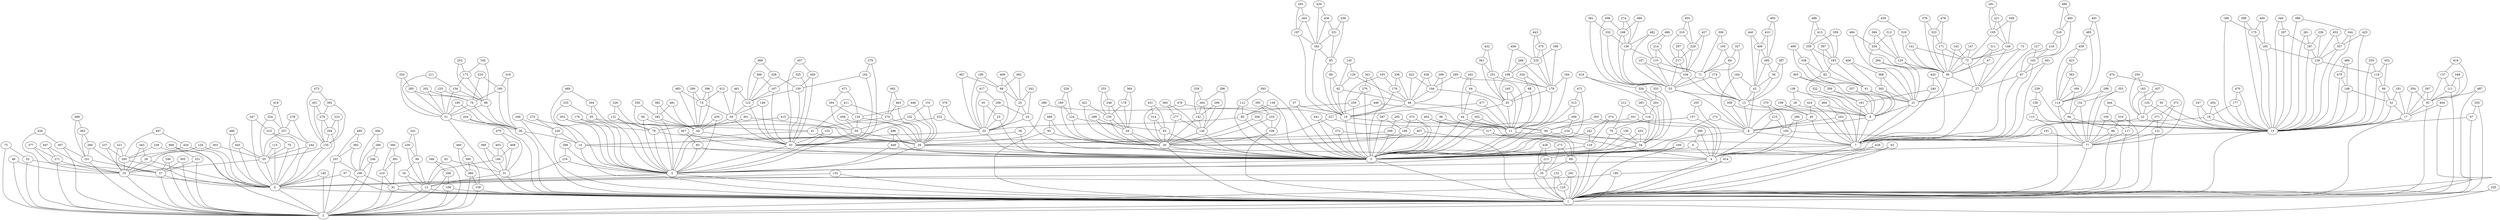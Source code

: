 graph grafoDorogovtsev_500  {
0;
1;
2;
3;
4;
5;
6;
7;
8;
9;
10;
11;
12;
13;
14;
15;
16;
17;
18;
19;
20;
21;
22;
23;
24;
25;
26;
27;
28;
29;
30;
31;
32;
33;
34;
35;
36;
37;
38;
39;
40;
41;
42;
43;
44;
45;
46;
47;
48;
49;
50;
51;
52;
53;
54;
55;
56;
57;
58;
59;
60;
61;
62;
63;
64;
65;
66;
67;
68;
69;
70;
71;
72;
73;
74;
75;
76;
77;
78;
79;
80;
81;
82;
83;
84;
85;
86;
87;
88;
89;
90;
91;
92;
93;
94;
95;
96;
97;
98;
99;
100;
101;
102;
103;
104;
105;
106;
107;
108;
109;
110;
111;
112;
113;
114;
115;
116;
117;
118;
119;
120;
121;
122;
123;
124;
125;
126;
127;
128;
129;
130;
131;
132;
133;
134;
135;
136;
137;
138;
139;
140;
141;
142;
143;
144;
145;
146;
147;
148;
149;
150;
151;
152;
153;
154;
155;
156;
157;
158;
159;
160;
161;
162;
163;
164;
165;
166;
167;
168;
169;
170;
171;
172;
173;
174;
175;
176;
177;
178;
179;
180;
181;
182;
183;
184;
185;
186;
187;
188;
189;
190;
191;
192;
193;
194;
195;
196;
197;
198;
199;
200;
201;
202;
203;
204;
205;
206;
207;
208;
209;
210;
211;
212;
213;
214;
215;
216;
217;
218;
219;
220;
221;
222;
223;
224;
225;
226;
227;
228;
229;
230;
231;
232;
233;
234;
235;
236;
237;
238;
239;
240;
241;
242;
243;
244;
245;
246;
247;
248;
249;
250;
251;
252;
253;
254;
255;
256;
257;
258;
259;
260;
261;
262;
263;
264;
265;
266;
267;
268;
269;
270;
271;
272;
273;
274;
275;
276;
277;
278;
279;
280;
281;
282;
283;
284;
285;
286;
287;
288;
289;
290;
291;
292;
293;
294;
295;
296;
297;
298;
299;
300;
301;
302;
303;
304;
305;
306;
307;
308;
309;
310;
311;
312;
313;
314;
315;
316;
317;
318;
319;
320;
321;
322;
323;
324;
325;
326;
327;
328;
329;
330;
331;
332;
333;
334;
335;
336;
337;
338;
339;
340;
341;
342;
343;
344;
345;
346;
347;
348;
349;
350;
351;
352;
353;
354;
355;
356;
357;
358;
359;
360;
361;
362;
363;
364;
365;
366;
367;
368;
369;
370;
371;
372;
373;
374;
375;
376;
377;
378;
379;
380;
381;
382;
383;
384;
385;
386;
387;
388;
389;
390;
391;
392;
393;
394;
395;
396;
397;
398;
399;
400;
401;
402;
403;
404;
405;
406;
407;
408;
409;
410;
411;
412;
413;
414;
415;
416;
417;
418;
419;
420;
421;
422;
423;
424;
425;
426;
427;
428;
429;
430;
431;
432;
433;
434;
435;
436;
437;
438;
439;
440;
441;
442;
443;
444;
445;
446;
447;
448;
449;
450;
451;
452;
453;
454;
455;
456;
457;
458;
459;
460;
461;
462;
463;
464;
465;
466;
467;
468;
469;
470;
471;
472;
473;
474;
475;
476;
477;
478;
479;
480;
481;
482;
483;
484;
485;
486;
487;
488;
489;
490;
491;
492;
493;
494;
495;
496;
497;
498;
499;
0 -- 1;
0 -- 2;
1 -- 2;
3 -- 0;
3 -- 1;
4 -- 3;
4 -- 1;
5 -- 3;
5 -- 1;
6 -- 4;
6 -- 3;
7 -- 5;
7 -- 1;
8 -- 7;
8 -- 5;
9 -- 8;
9 -- 7;
10 -- 0;
10 -- 2;
11 -- 7;
11 -- 5;
12 -- 1;
12 -- 2;
13 -- 9;
13 -- 8;
14 -- 5;
14 -- 1;
15 -- 7;
15 -- 1;
16 -- 12;
16 -- 1;
17 -- 15;
17 -- 1;
18 -- 15;
18 -- 7;
19 -- 11;
19 -- 5;
20 -- 14;
20 -- 5;
21 -- 9;
21 -- 7;
22 -- 15;
22 -- 7;
23 -- 20;
23 -- 5;
24 -- 20;
24 -- 5;
25 -- 24;
25 -- 20;
26 -- 10;
26 -- 0;
27 -- 21;
27 -- 7;
28 -- 9;
28 -- 8;
29 -- 4;
29 -- 3;
30 -- 5;
30 -- 1;
31 -- 12;
31 -- 1;
32 -- 17;
32 -- 15;
33 -- 5;
33 -- 3;
34 -- 5;
34 -- 1;
35 -- 12;
35 -- 1;
36 -- 27;
36 -- 21;
37 -- 0;
37 -- 2;
38 -- 14;
38 -- 1;
39 -- 33;
39 -- 5;
40 -- 8;
40 -- 7;
41 -- 29;
41 -- 3;
42 -- 13;
42 -- 8;
43 -- 4;
43 -- 1;
44 -- 11;
44 -- 5;
45 -- 44;
45 -- 11;
46 -- 10;
46 -- 2;
47 -- 36;
47 -- 27;
48 -- 19;
48 -- 11;
49 -- 33;
49 -- 3;
50 -- 22;
50 -- 15;
51 -- 38;
51 -- 1;
52 -- 37;
52 -- 2;
53 -- 13;
53 -- 8;
54 -- 49;
54 -- 33;
55 -- 10;
55 -- 0;
56 -- 42;
56 -- 13;
57 -- 19;
57 -- 5;
58 -- 49;
58 -- 3;
59 -- 30;
59 -- 5;
60 -- 29;
60 -- 3;
61 -- 21;
61 -- 9;
62 -- 48;
62 -- 19;
63 -- 30;
63 -- 5;
64 -- 45;
64 -- 44;
65 -- 60;
65 -- 3;
66 -- 32;
66 -- 15;
67 -- 15;
67 -- 1;
68 -- 25;
68 -- 20;
69 -- 35;
69 -- 1;
70 -- 55;
70 -- 0;
71 -- 53;
71 -- 13;
72 -- 36;
72 -- 27;
73 -- 72;
73 -- 27;
74 -- 54;
74 -- 49;
75 -- 52;
75 -- 2;
76 -- 51;
76 -- 38;
77 -- 4;
77 -- 1;
78 -- 34;
78 -- 5;
79 -- 29;
79 -- 3;
80 -- 20;
80 -- 5;
81 -- 23;
81 -- 20;
82 -- 61;
82 -- 9;
83 -- 5;
83 -- 3;
84 -- 71;
84 -- 13;
85 -- 30;
85 -- 1;
86 -- 77;
86 -- 1;
87 -- 27;
87 -- 7;
88 -- 45;
88 -- 11;
89 -- 62;
89 -- 19;
90 -- 29;
90 -- 4;
91 -- 1;
91 -- 2;
92 -- 31;
92 -- 12;
93 -- 17;
93 -- 1;
94 -- 86;
94 -- 77;
95 -- 89;
95 -- 19;
96 -- 11;
96 -- 5;
97 -- 0;
97 -- 1;
98 -- 51;
98 -- 38;
99 -- 16;
99 -- 12;
100 -- 77;
100 -- 4;
101 -- 37;
101 -- 2;
102 -- 60;
102 -- 29;
103 -- 87;
103 -- 7;
104 -- 53;
104 -- 13;
105 -- 84;
105 -- 71;
106 -- 30;
106 -- 1;
107 -- 104;
107 -- 53;
108 -- 1;
108 -- 2;
109 -- 5;
109 -- 1;
110 -- 71;
110 -- 53;
111 -- 93;
111 -- 1;
112 -- 80;
112 -- 5;
113 -- 15;
113 -- 1;
114 -- 94;
114 -- 77;
115 -- 55;
115 -- 0;
116 -- 78;
116 -- 34;
117 -- 77;
117 -- 1;
118 -- 5;
118 -- 1;
119 -- 66;
119 -- 15;
120 -- 22;
120 -- 15;
121 -- 77;
121 -- 1;
122 -- 54;
122 -- 33;
123 -- 1;
123 -- 2;
124 -- 63;
124 -- 30;
125 -- 36;
125 -- 21;
126 -- 26;
126 -- 0;
127 -- 103;
127 -- 7;
128 -- 119;
128 -- 15;
129 -- 62;
129 -- 48;
130 -- 30;
130 -- 5;
131 -- 79;
131 -- 3;
132 -- 91;
132 -- 1;
133 -- 123;
133 -- 1;
134 -- 60;
134 -- 29;
135 -- 55;
135 -- 0;
136 -- 110;
136 -- 53;
137 -- 111;
137 -- 93;
138 -- 28;
138 -- 9;
139 -- 80;
139 -- 5;
140 -- 0;
140 -- 2;
141 -- 72;
141 -- 36;
142 -- 130;
142 -- 30;
143 -- 72;
143 -- 36;
144 -- 31;
144 -- 12;
145 -- 129;
145 -- 62;
146 -- 54;
146 -- 33;
147 -- 72;
147 -- 36;
148 -- 32;
148 -- 15;
149 -- 72;
149 -- 27;
150 -- 122;
150 -- 33;
151 -- 102;
151 -- 29;
152 -- 94;
152 -- 77;
153 -- 33;
153 -- 3;
154 -- 98;
154 -- 51;
155 -- 59;
155 -- 30;
156 -- 34;
156 -- 5;
157 -- 90;
157 -- 4;
158 -- 113;
158 -- 15;
159 -- 1;
159 -- 2;
160 -- 76;
160 -- 38;
161 -- 9;
161 -- 7;
162 -- 150;
162 -- 33;
163 -- 120;
163 -- 22;
164 -- 42;
164 -- 8;
165 -- 128;
165 -- 15;
166 -- 124;
166 -- 30;
167 -- 122;
167 -- 33;
168 -- 136;
168 -- 53;
169 -- 114;
169 -- 94;
170 -- 41;
170 -- 3;
171 -- 72;
171 -- 36;
172 -- 154;
172 -- 98;
173 -- 8;
173 -- 5;
174 -- 53;
174 -- 13;
175 -- 165;
175 -- 15;
176 -- 48;
176 -- 19;
177 -- 18;
177 -- 15;
178 -- 155;
178 -- 59;
179 -- 45;
179 -- 11;
180 -- 91;
180 -- 1;
181 -- 32;
181 -- 17;
182 -- 95;
182 -- 19;
183 -- 82;
183 -- 61;
184 -- 179;
184 -- 11;
185 -- 51;
185 -- 38;
186 -- 37;
186 -- 2;
187 -- 128;
187 -- 15;
188 -- 175;
188 -- 15;
189 -- 30;
189 -- 5;
190 -- 68;
190 -- 20;
191 -- 77;
191 -- 4;
192 -- 172;
192 -- 98;
193 -- 176;
193 -- 19;
194 -- 48;
194 -- 11;
195 -- 149;
195 -- 72;
196 -- 91;
196 -- 2;
197 -- 182;
197 -- 19;
198 -- 179;
198 -- 45;
199 -- 40;
199 -- 7;
200 -- 10;
200 -- 0;
201 -- 196;
201 -- 2;
202 -- 76;
202 -- 51;
203 -- 116;
203 -- 34;
204 -- 135;
204 -- 0;
205 -- 1;
205 -- 2;
206 -- 108;
206 -- 2;
207 -- 187;
207 -- 15;
208 -- 106;
208 -- 30;
209 -- 33;
209 -- 5;
210 -- 91;
210 -- 2;
211 -- 154;
211 -- 51;
212 -- 116;
212 -- 78;
213 -- 35;
213 -- 1;
214 -- 110;
214 -- 71;
215 -- 100;
215 -- 4;
216 -- 3;
216 -- 0;
217 -- 104;
217 -- 53;
218 -- 103;
218 -- 87;
219 -- 160;
219 -- 38;
220 -- 14;
220 -- 1;
221 -- 195;
221 -- 149;
222 -- 20;
222 -- 14;
223 -- 204;
223 -- 135;
224 -- 160;
224 -- 76;
225 -- 98;
225 -- 51;
226 -- 131;
226 -- 79;
227 -- 90;
227 -- 29;
228 -- 166;
228 -- 124;
229 -- 217;
229 -- 104;
230 -- 99;
230 -- 12;
231 -- 182;
231 -- 95;
232 -- 198;
232 -- 179;
233 -- 106;
233 -- 30;
234 -- 34;
234 -- 5;
235 -- 65;
235 -- 3;
236 -- 200;
236 -- 0;
237 -- 200;
237 -- 10;
238 -- 187;
238 -- 128;
239 -- 158;
239 -- 15;
240 -- 161;
240 -- 7;
241 -- 230;
241 -- 99;
242 -- 118;
242 -- 5;
243 -- 8;
243 -- 7;
244 -- 55;
244 -- 0;
245 -- 45;
245 -- 11;
246 -- 196;
246 -- 2;
247 -- 18;
247 -- 15;
248 -- 155;
248 -- 59;
249 -- 220;
249 -- 1;
250 -- 163;
250 -- 22;
251 -- 179;
251 -- 45;
252 -- 172;
252 -- 98;
253 -- 248;
253 -- 155;
254 -- 125;
254 -- 21;
255 -- 157;
255 -- 4;
256 -- 231;
256 -- 95;
257 -- 244;
257 -- 55;
258 -- 24;
258 -- 20;
259 -- 80;
259 -- 5;
260 -- 101;
260 -- 37;
261 -- 187;
261 -- 15;
262 -- 64;
262 -- 44;
263 -- 197;
263 -- 182;
264 -- 142;
264 -- 130;
265 -- 76;
265 -- 51;
266 -- 100;
266 -- 4;
267 -- 93;
267 -- 17;
268 -- 198;
268 -- 179;
269 -- 194;
269 -- 48;
270 -- 41;
270 -- 29;
271 -- 10;
271 -- 2;
272 -- 118;
272 -- 5;
273 -- 69;
273 -- 35;
274 -- 168;
274 -- 136;
275 -- 220;
275 -- 14;
276 -- 259;
276 -- 5;
277 -- 130;
277 -- 30;
278 -- 257;
278 -- 244;
279 -- 204;
279 -- 135;
280 -- 246;
280 -- 196;
281 -- 123;
281 -- 1;
282 -- 49;
282 -- 3;
283 -- 116;
283 -- 34;
284 -- 36;
284 -- 21;
285 -- 194;
285 -- 11;
286 -- 227;
286 -- 29;
287 -- 189;
287 -- 5;
288 -- 114;
288 -- 77;
289 -- 59;
289 -- 30;
290 -- 74;
290 -- 49;
291 -- 221;
291 -- 195;
292 -- 209;
292 -- 5;
293 -- 263;
293 -- 197;
294 -- 134;
294 -- 60;
295 -- 6;
295 -- 4;
296 -- 264;
296 -- 130;
297 -- 217;
297 -- 104;
298 -- 216;
298 -- 3;
299 -- 142;
299 -- 130;
300 -- 105;
300 -- 71;
301 -- 79;
301 -- 29;
302 -- 11;
302 -- 5;
303 -- 55;
303 -- 10;
304 -- 65;
304 -- 3;
305 -- 37;
305 -- 2;
306 -- 280;
306 -- 196;
307 -- 101;
307 -- 2;
308 -- 168;
308 -- 53;
309 -- 234;
309 -- 5;
310 -- 229;
310 -- 217;
311 -- 47;
311 -- 36;
312 -- 254;
312 -- 125;
313 -- 309;
313 -- 5;
314 -- 63;
314 -- 30;
315 -- 70;
315 -- 0;
316 -- 218;
316 -- 103;
317 -- 273;
317 -- 69;
318 -- 141;
318 -- 36;
319 -- 86;
319 -- 1;
320 -- 265;
320 -- 51;
321 -- 200;
321 -- 10;
322 -- 161;
322 -- 9;
323 -- 171;
323 -- 36;
324 -- 257;
324 -- 55;
325 -- 167;
325 -- 33;
326 -- 203;
326 -- 34;
327 -- 84;
327 -- 71;
328 -- 150;
328 -- 122;
329 -- 264;
329 -- 142;
330 -- 117;
330 -- 77;
331 -- 37;
331 -- 2;
332 -- 136;
332 -- 53;
333 -- 203;
333 -- 34;
334 -- 88;
334 -- 11;
335 -- 119;
335 -- 15;
336 -- 176;
336 -- 48;
337 -- 128;
337 -- 15;
338 -- 82;
338 -- 61;
339 -- 183;
339 -- 82;
340 -- 207;
340 -- 15;
341 -- 276;
341 -- 5;
342 -- 25;
342 -- 24;
343 -- 26;
343 -- 10;
344 -- 337;
344 -- 15;
345 -- 21;
345 -- 9;
346 -- 206;
346 -- 2;
347 -- 315;
347 -- 0;
348 -- 111;
348 -- 93;
349 -- 195;
349 -- 149;
350 -- 282;
350 -- 3;
351 -- 8;
351 -- 5;
352 -- 79;
352 -- 3;
353 -- 152;
353 -- 77;
354 -- 93;
354 -- 17;
355 -- 67;
355 -- 1;
356 -- 161;
356 -- 9;
357 -- 21;
357 -- 9;
358 -- 40;
358 -- 8;
359 -- 339;
359 -- 183;
360 -- 277;
360 -- 130;
361 -- 251;
361 -- 45;
362 -- 260;
362 -- 101;
363 -- 169;
363 -- 114;
364 -- 178;
364 -- 59;
365 -- 90;
365 -- 4;
366 -- 167;
366 -- 122;
367 -- 83;
367 -- 5;
368 -- 345;
368 -- 21;
369 -- 328;
369 -- 122;
370 -- 215;
370 -- 100;
371 -- 121;
371 -- 77;
372 -- 371;
372 -- 121;
373 -- 189;
373 -- 5;
374 -- 242;
374 -- 118;
375 -- 232;
375 -- 179;
376 -- 222;
376 -- 20;
377 -- 271;
377 -- 10;
378 -- 323;
378 -- 36;
379 -- 162;
379 -- 33;
380 -- 159;
380 -- 2;
381 -- 332;
381 -- 53;
382 -- 282;
382 -- 49;
383 -- 201;
383 -- 196;
384 -- 254;
384 -- 125;
385 -- 56;
385 -- 42;
386 -- 344;
386 -- 15;
387 -- 56;
387 -- 13;
388 -- 144;
388 -- 31;
389 -- 168;
389 -- 136;
390 -- 380;
390 -- 159;
391 -- 210;
391 -- 91;
392 -- 279;
392 -- 135;
393 -- 112;
393 -- 5;
394 -- 391;
394 -- 210;
395 -- 233;
395 -- 106;
396 -- 74;
396 -- 49;
397 -- 183;
397 -- 61;
398 -- 232;
398 -- 179;
399 -- 175;
399 -- 15;
400 -- 385;
400 -- 42;
401 -- 87;
401 -- 7;
402 -- 317;
402 -- 69;
403 -- 144;
403 -- 31;
404 -- 17;
404 -- 1;
405 -- 356;
405 -- 9;
406 -- 368;
406 -- 345;
407 -- 30;
407 -- 1;
408 -- 144;
408 -- 31;
409 -- 68;
409 -- 25;
410 -- 400;
410 -- 385;
411 -- 270;
411 -- 41;
412 -- 74;
412 -- 54;
413 -- 339;
413 -- 183;
414 -- 180;
414 -- 1;
415 -- 79;
415 -- 29;
416 -- 326;
416 -- 203;
417 -- 258;
417 -- 20;
418 -- 137;
418 -- 93;
419 -- 324;
419 -- 257;
420 -- 200;
420 -- 0;
421 -- 155;
421 -- 30;
422 -- 194;
422 -- 48;
423 -- 363;
423 -- 114;
424 -- 40;
424 -- 7;
425 -- 337;
425 -- 15;
426 -- 307;
426 -- 2;
427 -- 229;
427 -- 104;
428 -- 213;
428 -- 35;
429 -- 213;
429 -- 1;
430 -- 318;
430 -- 36;
431 -- 314;
431 -- 63;
432 -- 361;
432 -- 251;
433 -- 34;
433 -- 5;
434 -- 38;
434 -- 1;
435 -- 49;
435 -- 3;
436 -- 231;
436 -- 182;
437 -- 120;
437 -- 22;
438 -- 194;
438 -- 48;
439 -- 436;
439 -- 182;
440 -- 400;
440 -- 42;
441 -- 272;
441 -- 5;
442 -- 240;
442 -- 7;
443 -- 375;
443 -- 232;
444 -- 330;
444 -- 117;
445 -- 55;
445 -- 0;
446 -- 134;
446 -- 29;
447 -- 271;
447 -- 10;
448 -- 227;
448 -- 90;
449 -- 5;
449 -- 3;
450 -- 150;
450 -- 33;
451 -- 279;
451 -- 135;
452 -- 337;
452 -- 128;
453 -- 119;
453 -- 66;
454 -- 18;
454 -- 15;
455 -- 310;
455 -- 229;
456 -- 232;
456 -- 198;
457 -- 450;
457 -- 33;
458 -- 60;
458 -- 29;
459 -- 423;
459 -- 114;
460 -- 390;
460 -- 380;
461 -- 122;
461 -- 54;
462 -- 68;
462 -- 25;
463 -- 270;
463 -- 29;
464 -- 243;
464 -- 7;
465 -- 316;
465 -- 103;
466 -- 413;
466 -- 339;
467 -- 68;
467 -- 20;
468 -- 331;
468 -- 2;
469 -- 304;
469 -- 3;
470 -- 177;
470 -- 15;
471 -- 294;
471 -- 134;
472 -- 313;
472 -- 5;
473 -- 392;
473 -- 135;
474 -- 288;
474 -- 77;
475 -- 148;
475 -- 15;
476 -- 233;
476 -- 30;
477 -- 19;
477 -- 11;
478 -- 323;
478 -- 171;
479 -- 408;
479 -- 31;
480 -- 445;
480 -- 0;
481 -- 282;
481 -- 49;
482 -- 136;
482 -- 53;
483 -- 74;
483 -- 49;
484 -- 254;
484 -- 21;
485 -- 459;
485 -- 114;
486 -- 449;
486 -- 5;
487 -- 93;
487 -- 1;
488 -- 85;
488 -- 30;
489 -- 475;
489 -- 148;
490 -- 465;
490 -- 316;
491 -- 485;
491 -- 114;
492 -- 463;
492 -- 270;
493 -- 410;
493 -- 385;
494 -- 175;
494 -- 165;
495 -- 383;
495 -- 201;
496 -- 214;
496 -- 110;
497 -- 420;
497 -- 200;
498 -- 362;
498 -- 101;
499 -- 338;
499 -- 61;
}